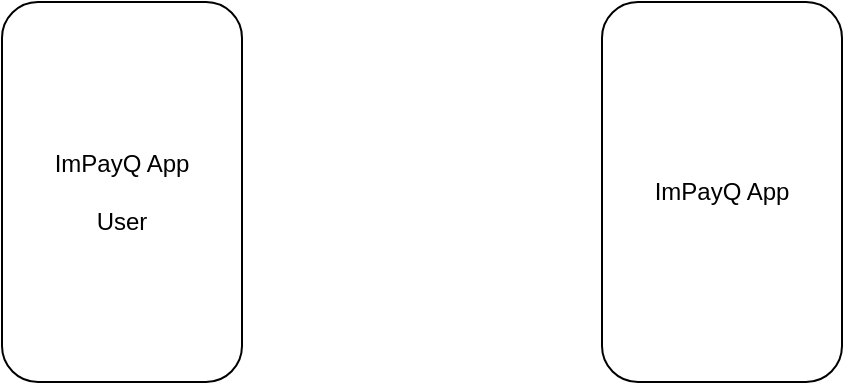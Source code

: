 <mxfile version="26.1.1">
  <diagram name="Page-1" id="3_mQw_ArMDM8NdCvHybq">
    <mxGraphModel dx="1026" dy="599" grid="1" gridSize="10" guides="1" tooltips="1" connect="1" arrows="1" fold="1" page="1" pageScale="1" pageWidth="850" pageHeight="1100" math="0" shadow="0">
      <root>
        <mxCell id="0" />
        <mxCell id="1" parent="0" />
        <mxCell id="HEuHjqax6HS9vuczRuY7-1" value="ImPayQ App&lt;div&gt;&lt;br&gt;&lt;/div&gt;&lt;div&gt;User&lt;/div&gt;" style="rounded=1;whiteSpace=wrap;html=1;" parent="1" vertex="1">
          <mxGeometry x="350" y="170" width="120" height="190" as="geometry" />
        </mxCell>
        <mxCell id="4J6xsujd7ApWxE8mOuLf-1" value="ImPayQ App" style="rounded=1;whiteSpace=wrap;html=1;" vertex="1" parent="1">
          <mxGeometry x="650" y="170" width="120" height="190" as="geometry" />
        </mxCell>
      </root>
    </mxGraphModel>
  </diagram>
</mxfile>
